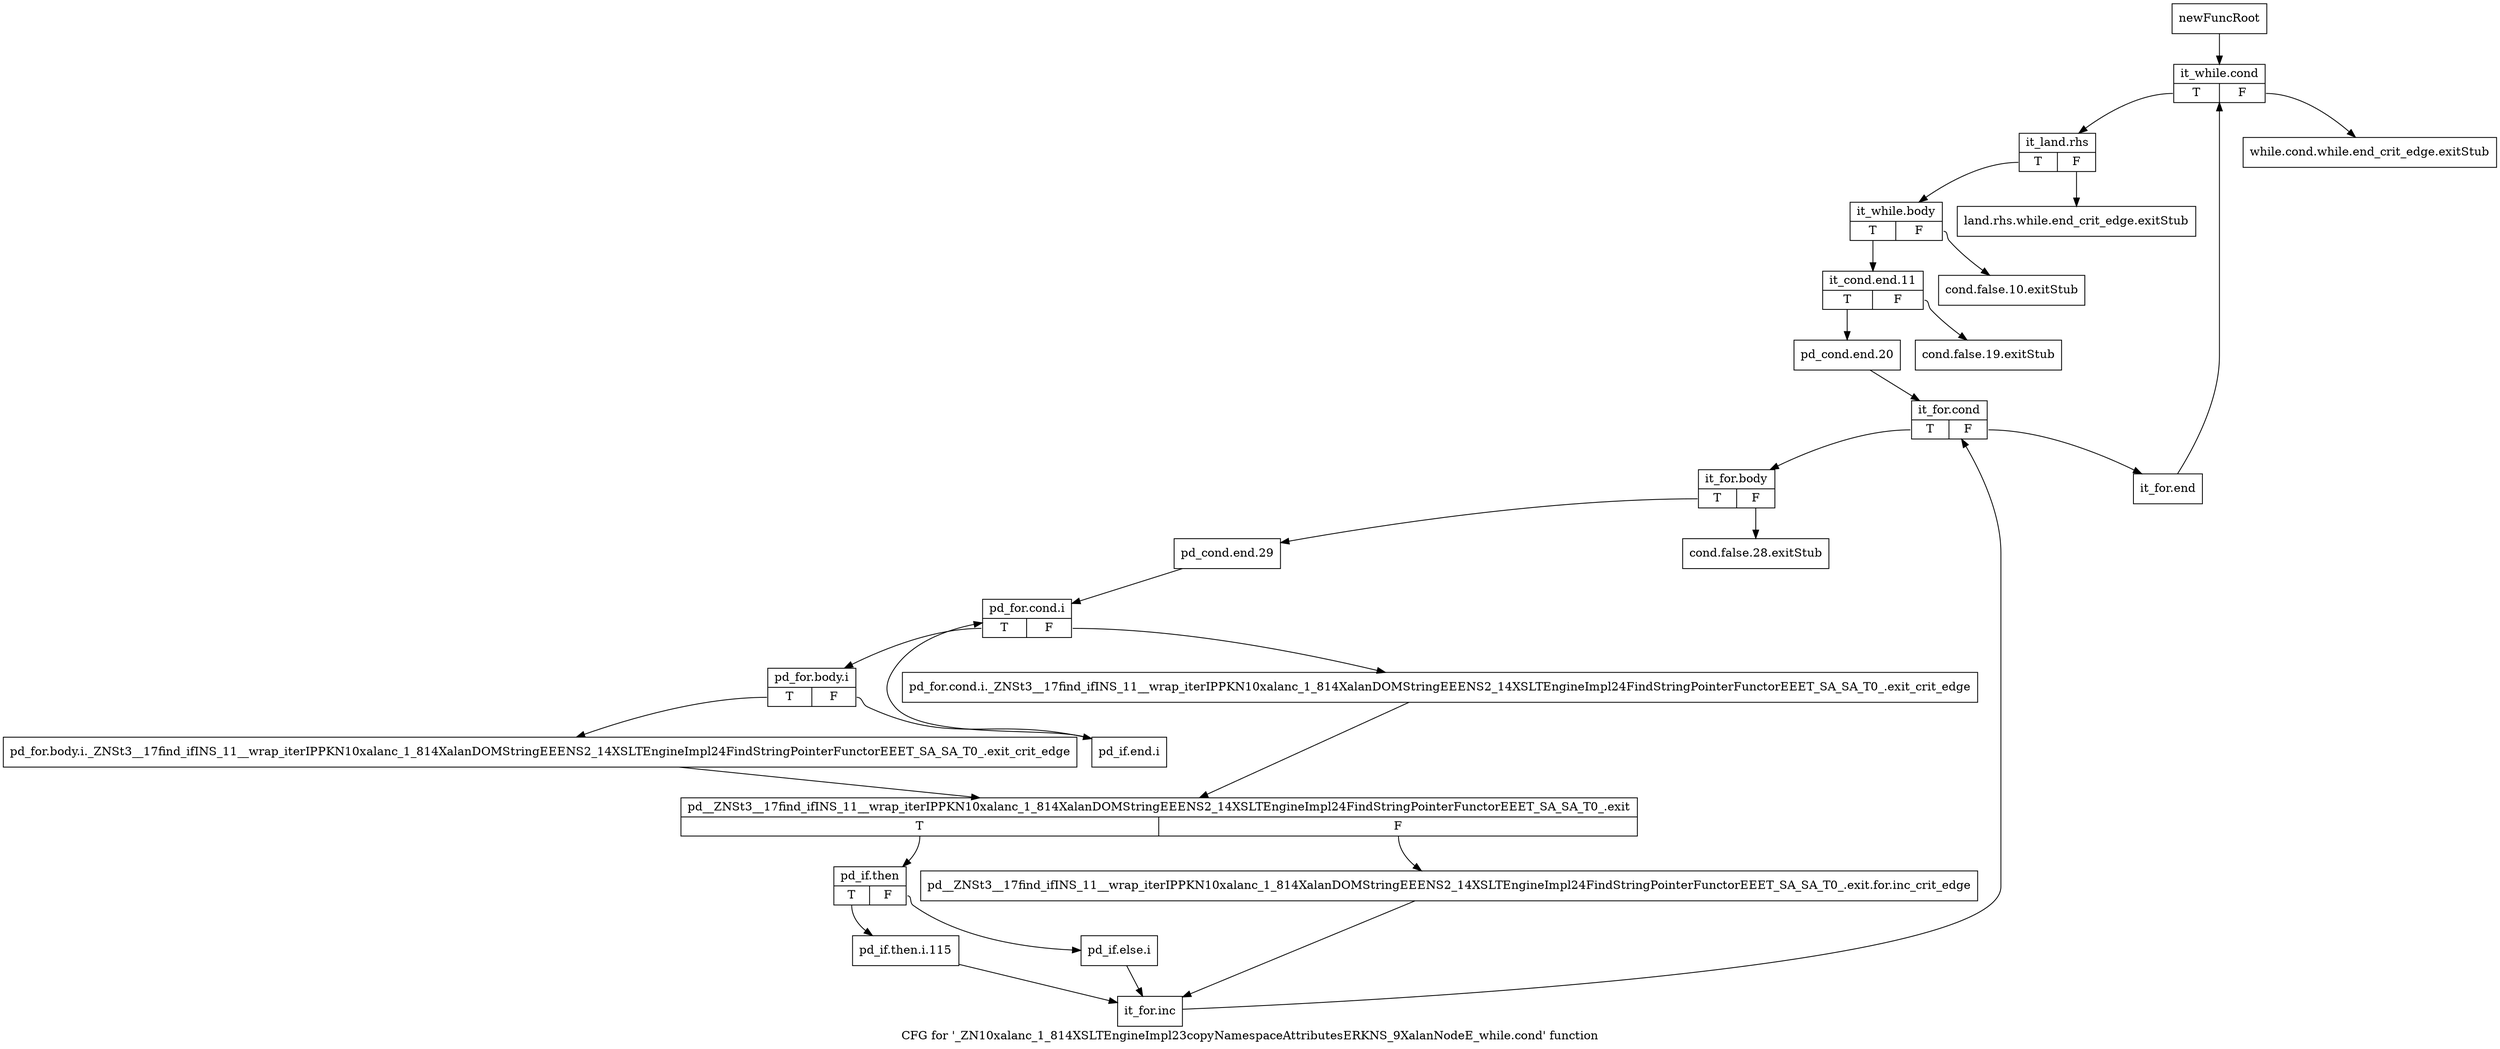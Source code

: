 digraph "CFG for '_ZN10xalanc_1_814XSLTEngineImpl23copyNamespaceAttributesERKNS_9XalanNodeE_while.cond' function" {
	label="CFG for '_ZN10xalanc_1_814XSLTEngineImpl23copyNamespaceAttributesERKNS_9XalanNodeE_while.cond' function";

	Node0x83714d0 [shape=record,label="{newFuncRoot}"];
	Node0x83714d0 -> Node0x83716b0;
	Node0x8371520 [shape=record,label="{while.cond.while.end_crit_edge.exitStub}"];
	Node0x8371570 [shape=record,label="{land.rhs.while.end_crit_edge.exitStub}"];
	Node0x83715c0 [shape=record,label="{cond.false.10.exitStub}"];
	Node0x8371610 [shape=record,label="{cond.false.19.exitStub}"];
	Node0x8371660 [shape=record,label="{cond.false.28.exitStub}"];
	Node0x83716b0 [shape=record,label="{it_while.cond|{<s0>T|<s1>F}}"];
	Node0x83716b0:s0 -> Node0x8371700;
	Node0x83716b0:s1 -> Node0x8371520;
	Node0x8371700 [shape=record,label="{it_land.rhs|{<s0>T|<s1>F}}"];
	Node0x8371700:s0 -> Node0x8371750;
	Node0x8371700:s1 -> Node0x8371570;
	Node0x8371750 [shape=record,label="{it_while.body|{<s0>T|<s1>F}}"];
	Node0x8371750:s0 -> Node0x83717a0;
	Node0x8371750:s1 -> Node0x83715c0;
	Node0x83717a0 [shape=record,label="{it_cond.end.11|{<s0>T|<s1>F}}"];
	Node0x83717a0:s0 -> Node0x83717f0;
	Node0x83717a0:s1 -> Node0x8371610;
	Node0x83717f0 [shape=record,label="{pd_cond.end.20}"];
	Node0x83717f0 -> Node0x8371840;
	Node0x8371840 [shape=record,label="{it_for.cond|{<s0>T|<s1>F}}"];
	Node0x8371840:s0 -> Node0x83718e0;
	Node0x8371840:s1 -> Node0x8371890;
	Node0x8371890 [shape=record,label="{it_for.end}"];
	Node0x8371890 -> Node0x83716b0;
	Node0x83718e0 [shape=record,label="{it_for.body|{<s0>T|<s1>F}}"];
	Node0x83718e0:s0 -> Node0x8371930;
	Node0x83718e0:s1 -> Node0x8371660;
	Node0x8371930 [shape=record,label="{pd_cond.end.29}"];
	Node0x8371930 -> Node0x8371980;
	Node0x8371980 [shape=record,label="{pd_for.cond.i|{<s0>T|<s1>F}}"];
	Node0x8371980:s0 -> Node0x8371a20;
	Node0x8371980:s1 -> Node0x83719d0;
	Node0x83719d0 [shape=record,label="{pd_for.cond.i._ZNSt3__17find_ifINS_11__wrap_iterIPPKN10xalanc_1_814XalanDOMStringEEENS2_14XSLTEngineImpl24FindStringPointerFunctorEEET_SA_SA_T0_.exit_crit_edge}"];
	Node0x83719d0 -> Node0x8371b10;
	Node0x8371a20 [shape=record,label="{pd_for.body.i|{<s0>T|<s1>F}}"];
	Node0x8371a20:s0 -> Node0x8371ac0;
	Node0x8371a20:s1 -> Node0x8371a70;
	Node0x8371a70 [shape=record,label="{pd_if.end.i}"];
	Node0x8371a70 -> Node0x8371980;
	Node0x8371ac0 [shape=record,label="{pd_for.body.i._ZNSt3__17find_ifINS_11__wrap_iterIPPKN10xalanc_1_814XalanDOMStringEEENS2_14XSLTEngineImpl24FindStringPointerFunctorEEET_SA_SA_T0_.exit_crit_edge}"];
	Node0x8371ac0 -> Node0x8371b10;
	Node0x8371b10 [shape=record,label="{pd__ZNSt3__17find_ifINS_11__wrap_iterIPPKN10xalanc_1_814XalanDOMStringEEENS2_14XSLTEngineImpl24FindStringPointerFunctorEEET_SA_SA_T0_.exit|{<s0>T|<s1>F}}"];
	Node0x8371b10:s0 -> Node0x8371bb0;
	Node0x8371b10:s1 -> Node0x8371b60;
	Node0x8371b60 [shape=record,label="{pd__ZNSt3__17find_ifINS_11__wrap_iterIPPKN10xalanc_1_814XalanDOMStringEEENS2_14XSLTEngineImpl24FindStringPointerFunctorEEET_SA_SA_T0_.exit.for.inc_crit_edge}"];
	Node0x8371b60 -> Node0x8371ca0;
	Node0x8371bb0 [shape=record,label="{pd_if.then|{<s0>T|<s1>F}}"];
	Node0x8371bb0:s0 -> Node0x8371c50;
	Node0x8371bb0:s1 -> Node0x8371c00;
	Node0x8371c00 [shape=record,label="{pd_if.else.i}"];
	Node0x8371c00 -> Node0x8371ca0;
	Node0x8371c50 [shape=record,label="{pd_if.then.i.115}"];
	Node0x8371c50 -> Node0x8371ca0;
	Node0x8371ca0 [shape=record,label="{it_for.inc}"];
	Node0x8371ca0 -> Node0x8371840;
}
